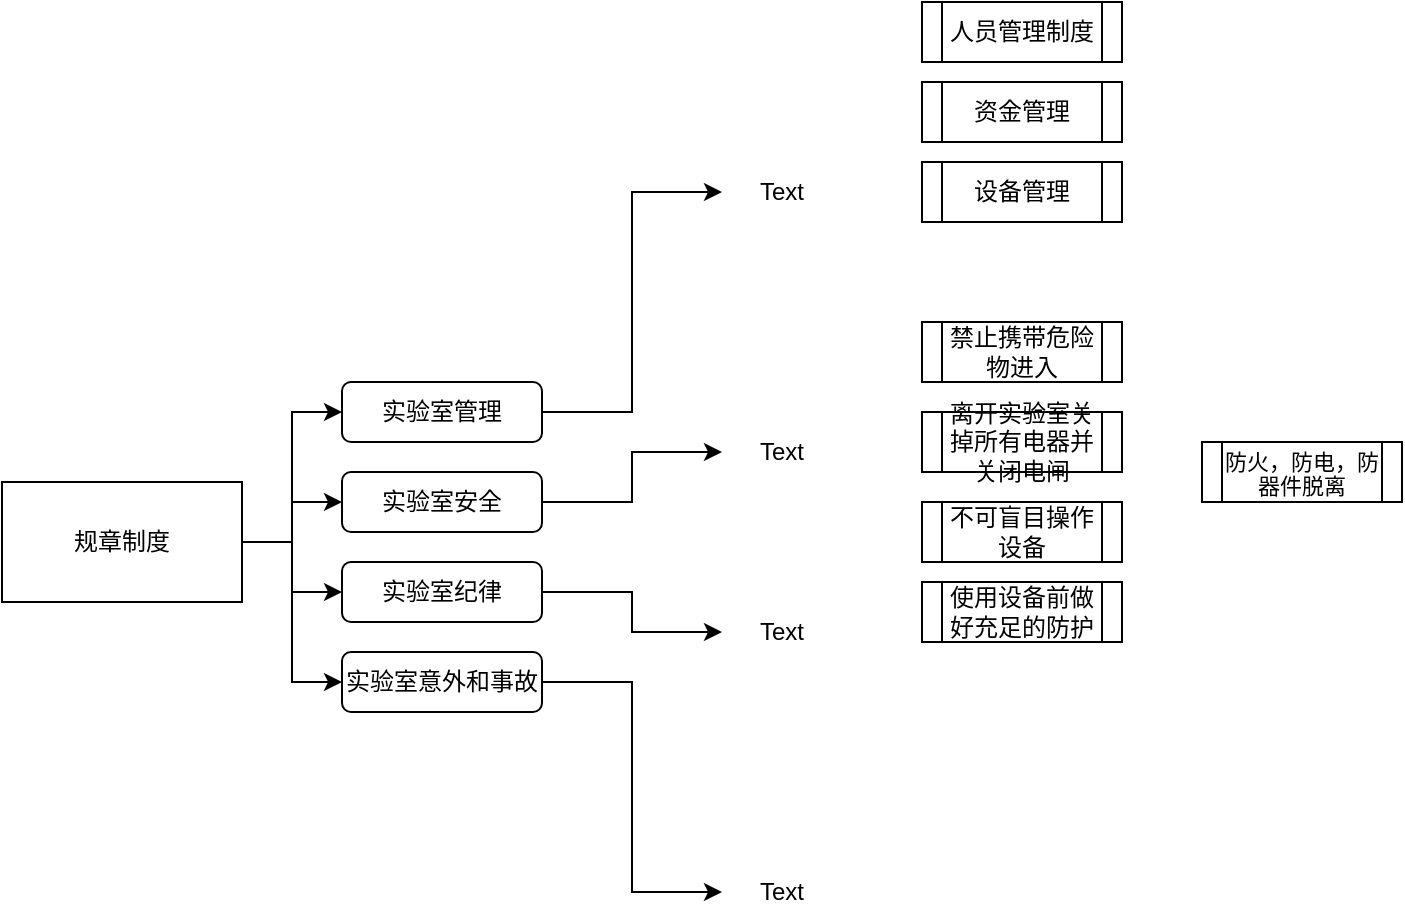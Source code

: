 <mxfile version="21.4.0" type="github">
  <diagram name="第 1 页" id="zvz53RpToCsZODWTJZ3q">
    <mxGraphModel dx="1050" dy="587" grid="1" gridSize="10" guides="1" tooltips="1" connect="1" arrows="1" fold="1" page="1" pageScale="1" pageWidth="827" pageHeight="1169" math="0" shadow="0">
      <root>
        <mxCell id="0" />
        <mxCell id="1" parent="0" />
        <mxCell id="p6LXg2kpozJXwKkG_yFq-33" value="" style="edgeStyle=orthogonalEdgeStyle;rounded=0;orthogonalLoop=1;jettySize=auto;html=1;entryX=0;entryY=0.5;entryDx=0;entryDy=0;" edge="1" parent="1" source="p6LXg2kpozJXwKkG_yFq-1" target="p6LXg2kpozJXwKkG_yFq-23">
          <mxGeometry relative="1" as="geometry" />
        </mxCell>
        <mxCell id="p6LXg2kpozJXwKkG_yFq-38" style="edgeStyle=orthogonalEdgeStyle;rounded=0;orthogonalLoop=1;jettySize=auto;html=1;entryX=0;entryY=0.5;entryDx=0;entryDy=0;" edge="1" parent="1" source="p6LXg2kpozJXwKkG_yFq-1" target="p6LXg2kpozJXwKkG_yFq-21">
          <mxGeometry relative="1" as="geometry" />
        </mxCell>
        <mxCell id="p6LXg2kpozJXwKkG_yFq-39" style="edgeStyle=orthogonalEdgeStyle;rounded=0;orthogonalLoop=1;jettySize=auto;html=1;entryX=0;entryY=0.5;entryDx=0;entryDy=0;" edge="1" parent="1" source="p6LXg2kpozJXwKkG_yFq-1" target="p6LXg2kpozJXwKkG_yFq-22">
          <mxGeometry relative="1" as="geometry" />
        </mxCell>
        <mxCell id="p6LXg2kpozJXwKkG_yFq-42" style="edgeStyle=orthogonalEdgeStyle;rounded=0;orthogonalLoop=1;jettySize=auto;html=1;" edge="1" parent="1" source="p6LXg2kpozJXwKkG_yFq-1" target="p6LXg2kpozJXwKkG_yFq-29">
          <mxGeometry relative="1" as="geometry" />
        </mxCell>
        <mxCell id="p6LXg2kpozJXwKkG_yFq-1" value="规章制度" style="rounded=0;whiteSpace=wrap;html=1;" vertex="1" parent="1">
          <mxGeometry x="70" y="240" width="120" height="60" as="geometry" />
        </mxCell>
        <mxCell id="p6LXg2kpozJXwKkG_yFq-63" style="edgeStyle=orthogonalEdgeStyle;rounded=0;orthogonalLoop=1;jettySize=auto;html=1;entryX=0;entryY=0.5;entryDx=0;entryDy=0;" edge="1" parent="1" source="p6LXg2kpozJXwKkG_yFq-21" target="p6LXg2kpozJXwKkG_yFq-50">
          <mxGeometry relative="1" as="geometry" />
        </mxCell>
        <mxCell id="p6LXg2kpozJXwKkG_yFq-21" value="实验室安全" style="rounded=1;whiteSpace=wrap;html=1;" vertex="1" parent="1">
          <mxGeometry x="240" y="235" width="100" height="30" as="geometry" />
        </mxCell>
        <mxCell id="p6LXg2kpozJXwKkG_yFq-48" style="edgeStyle=orthogonalEdgeStyle;rounded=0;orthogonalLoop=1;jettySize=auto;html=1;entryX=0;entryY=0.5;entryDx=0;entryDy=0;" edge="1" parent="1" source="p6LXg2kpozJXwKkG_yFq-22" target="p6LXg2kpozJXwKkG_yFq-49">
          <mxGeometry relative="1" as="geometry">
            <mxPoint x="410" y="85" as="targetPoint" />
          </mxGeometry>
        </mxCell>
        <mxCell id="p6LXg2kpozJXwKkG_yFq-22" value="实验室管理" style="rounded=1;whiteSpace=wrap;html=1;" vertex="1" parent="1">
          <mxGeometry x="240" y="190" width="100" height="30" as="geometry" />
        </mxCell>
        <mxCell id="p6LXg2kpozJXwKkG_yFq-59" style="edgeStyle=orthogonalEdgeStyle;rounded=0;orthogonalLoop=1;jettySize=auto;html=1;entryX=0;entryY=0.5;entryDx=0;entryDy=0;" edge="1" parent="1" source="p6LXg2kpozJXwKkG_yFq-23" target="p6LXg2kpozJXwKkG_yFq-52">
          <mxGeometry relative="1" as="geometry" />
        </mxCell>
        <mxCell id="p6LXg2kpozJXwKkG_yFq-23" value="实验室意外和事故" style="rounded=1;whiteSpace=wrap;html=1;" vertex="1" parent="1">
          <mxGeometry x="240" y="325" width="100" height="30" as="geometry" />
        </mxCell>
        <mxCell id="p6LXg2kpozJXwKkG_yFq-60" style="edgeStyle=orthogonalEdgeStyle;rounded=0;orthogonalLoop=1;jettySize=auto;html=1;" edge="1" parent="1" source="p6LXg2kpozJXwKkG_yFq-29" target="p6LXg2kpozJXwKkG_yFq-51">
          <mxGeometry relative="1" as="geometry" />
        </mxCell>
        <mxCell id="p6LXg2kpozJXwKkG_yFq-29" value="实验室纪律" style="rounded=1;whiteSpace=wrap;html=1;" vertex="1" parent="1">
          <mxGeometry x="240" y="280" width="100" height="30" as="geometry" />
        </mxCell>
        <mxCell id="p6LXg2kpozJXwKkG_yFq-49" value="Text" style="text;html=1;strokeColor=none;fillColor=none;align=center;verticalAlign=middle;whiteSpace=wrap;rounded=0;" vertex="1" parent="1">
          <mxGeometry x="430" y="80" width="60" height="30" as="geometry" />
        </mxCell>
        <mxCell id="p6LXg2kpozJXwKkG_yFq-50" value="Text" style="text;html=1;strokeColor=none;fillColor=none;align=center;verticalAlign=middle;whiteSpace=wrap;rounded=0;" vertex="1" parent="1">
          <mxGeometry x="430" y="210" width="60" height="30" as="geometry" />
        </mxCell>
        <mxCell id="p6LXg2kpozJXwKkG_yFq-51" value="Text" style="text;html=1;strokeColor=none;fillColor=none;align=center;verticalAlign=middle;whiteSpace=wrap;rounded=0;" vertex="1" parent="1">
          <mxGeometry x="430" y="300" width="60" height="30" as="geometry" />
        </mxCell>
        <mxCell id="p6LXg2kpozJXwKkG_yFq-52" value="Text" style="text;html=1;strokeColor=none;fillColor=none;align=center;verticalAlign=middle;whiteSpace=wrap;rounded=0;" vertex="1" parent="1">
          <mxGeometry x="430" y="430" width="60" height="30" as="geometry" />
        </mxCell>
        <mxCell id="p6LXg2kpozJXwKkG_yFq-64" value="资金管理" style="shape=process;whiteSpace=wrap;html=1;backgroundOutline=1;" vertex="1" parent="1">
          <mxGeometry x="530" y="40" width="100" height="30" as="geometry" />
        </mxCell>
        <mxCell id="p6LXg2kpozJXwKkG_yFq-65" value="设备管理" style="shape=process;whiteSpace=wrap;html=1;backgroundOutline=1;" vertex="1" parent="1">
          <mxGeometry x="530" y="80" width="100" height="30" as="geometry" />
        </mxCell>
        <mxCell id="p6LXg2kpozJXwKkG_yFq-69" value="人员管理制度" style="shape=process;whiteSpace=wrap;html=1;backgroundOutline=1;" vertex="1" parent="1">
          <mxGeometry x="530" width="100" height="30" as="geometry" />
        </mxCell>
        <mxCell id="p6LXg2kpozJXwKkG_yFq-70" value="禁止携带危险物进入" style="shape=process;whiteSpace=wrap;html=1;backgroundOutline=1;" vertex="1" parent="1">
          <mxGeometry x="530" y="160" width="100" height="30" as="geometry" />
        </mxCell>
        <mxCell id="p6LXg2kpozJXwKkG_yFq-73" value="&lt;p style=&quot;line-height: 100%;&quot;&gt;&lt;font style=&quot;font-size: 11px;&quot;&gt;防火，防电，防器件脱离&lt;/font&gt;&lt;/p&gt;" style="shape=process;whiteSpace=wrap;html=1;backgroundOutline=1;" vertex="1" parent="1">
          <mxGeometry x="670" y="220" width="100" height="30" as="geometry" />
        </mxCell>
        <mxCell id="p6LXg2kpozJXwKkG_yFq-74" value="离开实验室关掉所有电器并关闭电闸" style="shape=process;whiteSpace=wrap;html=1;backgroundOutline=1;" vertex="1" parent="1">
          <mxGeometry x="530" y="205" width="100" height="30" as="geometry" />
        </mxCell>
        <mxCell id="p6LXg2kpozJXwKkG_yFq-75" value="不可盲目操作设备" style="shape=process;whiteSpace=wrap;html=1;backgroundOutline=1;" vertex="1" parent="1">
          <mxGeometry x="530" y="250" width="100" height="30" as="geometry" />
        </mxCell>
        <mxCell id="p6LXg2kpozJXwKkG_yFq-77" value="使用设备前做好充足的防护" style="shape=process;whiteSpace=wrap;html=1;backgroundOutline=1;" vertex="1" parent="1">
          <mxGeometry x="530" y="290" width="100" height="30" as="geometry" />
        </mxCell>
      </root>
    </mxGraphModel>
  </diagram>
</mxfile>
